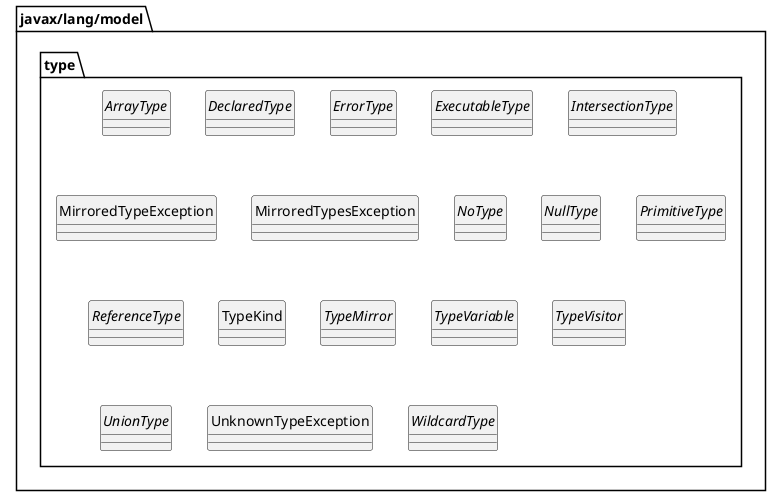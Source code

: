 @startuml
'https://plantuml.com/sequence-diagram
skinparam style Strictuml


package javax/lang/model.type
{
    interface ArrayType
    interface DeclaredType
    interface ErrorType
    interface ExecutableType
    interface IntersectionType
    class MirroredTypeException
    class MirroredTypesException
    interface NoType
    interface NullType
    interface PrimitiveType
    interface ReferenceType
    class TypeKind
    interface TypeMirror
    interface TypeVariable
    interface TypeVisitor
    interface UnionType
    class UnknownTypeException
    interface WildcardType
    enum TypeKind
}





@enduml